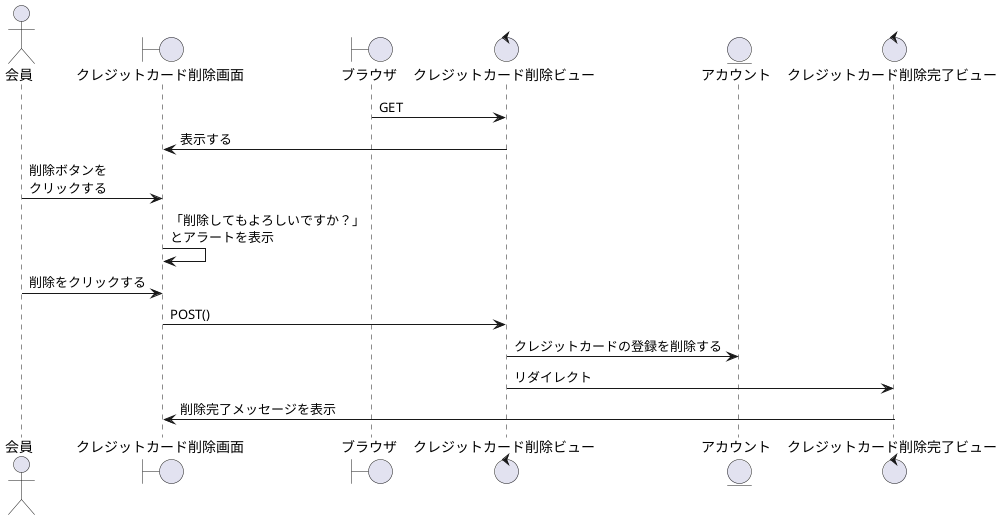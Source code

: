 ' @startuml Credit Card  Deletev

' actor "会員" as act
' boundary "クレジットカード削除画面" as CCDb
' boundary "ブラウザ" as brz
' control "クレジットカード削除ビュー" as CCDv
' entity "アカウント" as account
' control "クレジットカード削除完了ビュー" as CCDokv

' brz -> CCDv: GET
' CCDb <- CCDv: 表示する
' act -> CCDb:削除ボタンを\nクリックする
' CCDb -> CCDb:「削除してもよろしいですか？」\nとアラートを表示 
' act -> CCDb:削除をクリックする
' CCDb -> CCDv:POST()
' CCDv -> account:クレジットカードの登録を削除する
' CCDv -> CCDokv:リダイレクト
' CCDb <- CCDokv:削除完了メッセージを表示
' @enduml
